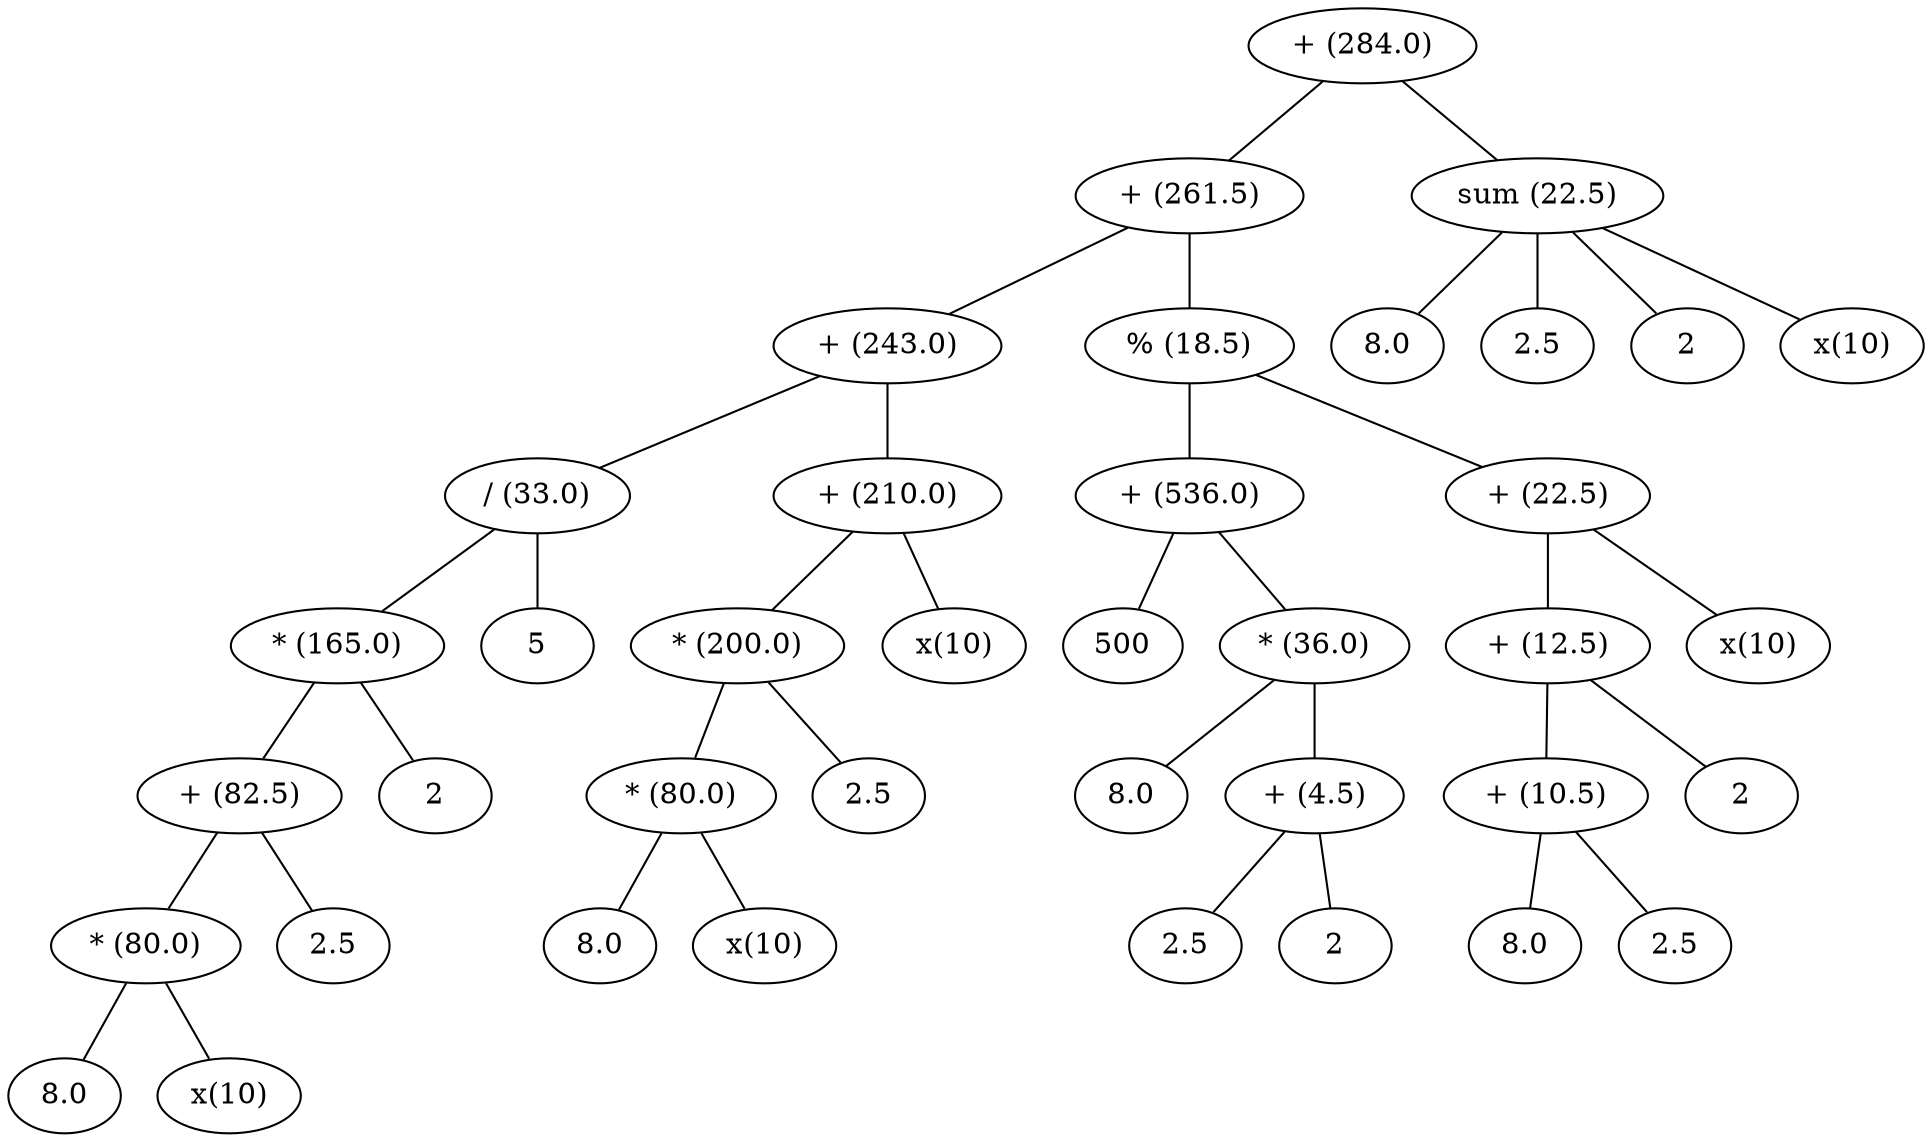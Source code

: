 graph "" 
{
n0 [label="+ (284.0)"] ;
n1 [label="+ (261.5)"] ;
n0 -- n1; 
n2 [label="+ (243.0)"] ;
n1 -- n2; 
n3 [label="/ (33.0)"] ;
n2 -- n3; 
n4 [label="* (165.0)"] ;
n3 -- n4; 
n5 [label="+ (82.5)"] ;
n4 -- n5; 
n6 [label="* (80.0)"] ;
n5 -- n6; 
n7 [label="8.0"] ;
n6 -- n7; 
n8 [label="x(10)"] ;
n6 -- n8; 
n9 [label="2.5"] ;
n5 -- n9; 
n10 [label="2"] ;
n4 -- n10; 
n11 [label="5"] ;
n3 -- n11; 
n12 [label="+ (210.0)"] ;
n2 -- n12; 
n13 [label="* (200.0)"] ;
n12 -- n13; 
n14 [label="* (80.0)"] ;
n13 -- n14; 
n15 [label="8.0"] ;
n14 -- n15; 
n16 [label="x(10)"] ;
n14 -- n16; 
n17 [label="2.5"] ;
n13 -- n17; 
n18 [label="x(10)"] ;
n12 -- n18; 
n19 [label="% (18.5)"] ;
n1 -- n19; 
n20 [label="+ (536.0)"] ;
n19 -- n20; 
n21 [label="500"] ;
n20 -- n21; 
n22 [label="* (36.0)"] ;
n20 -- n22; 
n23 [label="8.0"] ;
n22 -- n23; 
n24 [label="+ (4.5)"] ;
n22 -- n24; 
n25 [label="2.5"] ;
n24 -- n25; 
n26 [label="2"] ;
n24 -- n26; 
n27 [label="+ (22.5)"] ;
n19 -- n27; 
n28 [label="+ (12.5)"] ;
n27 -- n28; 
n29 [label="+ (10.5)"] ;
n28 -- n29; 
n30 [label="8.0"] ;
n29 -- n30; 
n31 [label="2.5"] ;
n29 -- n31; 
n32 [label="2"] ;
n28 -- n32; 
n33 [label="x(10)"] ;
n27 -- n33; 
n34 [label="sum (22.5)"] ;
n0 -- n34; 
n35 [label="8.0"] ;
n34 -- n35; 
n36 [label="2.5"] ;
n34 -- n36; 
n37 [label="2"] ;
n34 -- n37; 
n38 [label="x(10)"] ;
n34 -- n38; 
}

